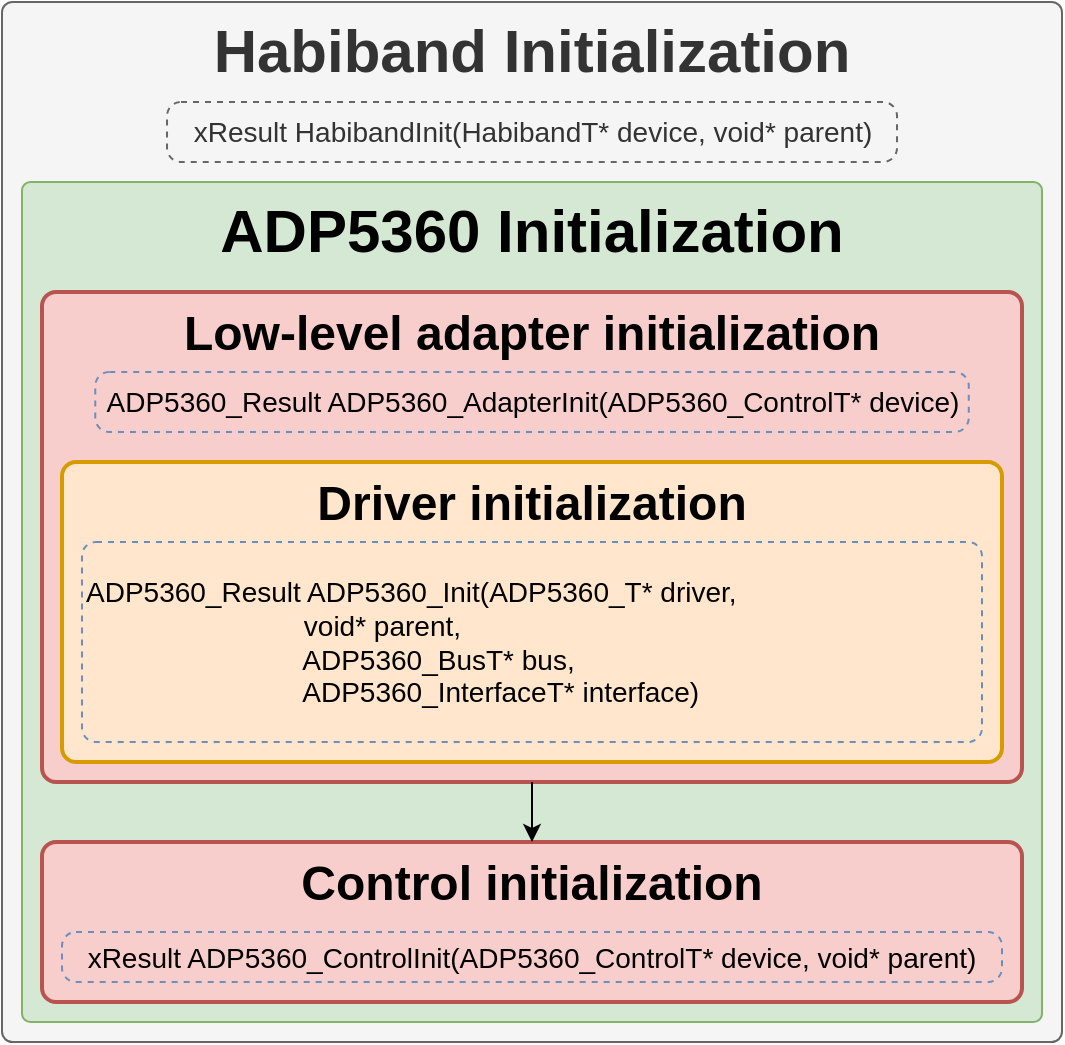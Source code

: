 <mxfile version="13.9.9" type="device" pages="3"><diagram id="EQhAou_zvEscubx9BsLe" name="Initialization"><mxGraphModel dx="2740" dy="806" grid="1" gridSize="10" guides="1" tooltips="1" connect="1" arrows="1" fold="1" page="1" pageScale="1" pageWidth="827" pageHeight="1169" math="0" shadow="0"><root><mxCell id="0"/><mxCell id="1" parent="0"/><mxCell id="_hWnO56F4UpI2ZuNk2tC-1" value="Habiband Initialization" style="rounded=1;whiteSpace=wrap;arcSize=1;verticalAlign=top;fontSize=30;fontStyle=1;fillColor=#f5f5f5;strokeColor=#666666;fontColor=#333333;" parent="1" vertex="1"><mxGeometry x="-1650" width="530" height="520" as="geometry"/></mxCell><mxCell id="_hWnO56F4UpI2ZuNk2tC-2" value="ADP5360 Initialization" style="rounded=1;whiteSpace=wrap;arcSize=1;verticalAlign=top;fontSize=30;fontStyle=1;fillColor=#d5e8d4;strokeColor=#82b366;" parent="1" vertex="1"><mxGeometry x="-1640" y="90" width="510" height="420" as="geometry"/></mxCell><mxCell id="Y1vOJ8Ac_sduP8sWqBSn-1" value="Low-level adapter initialization&#10;&#10;" style="rounded=1;whiteSpace=wrap;absoluteArcSize=1;arcSize=14;strokeWidth=2;fontSize=24;fillColor=#f8cecc;strokeColor=#b85450;verticalAlign=top;fontStyle=1;" parent="1" vertex="1"><mxGeometry x="-1630" y="145" width="490" height="245" as="geometry"/></mxCell><mxCell id="KhD2S0dpY6zqO7Lz2CO4-1" value="Control initialization" style="rounded=1;whiteSpace=wrap;absoluteArcSize=1;arcSize=14;strokeWidth=2;fontSize=24;verticalAlign=top;fontStyle=1;fillColor=#f8cecc;strokeColor=#b85450;" parent="1" vertex="1"><mxGeometry x="-1630" y="420" width="490" height="80" as="geometry"/></mxCell><mxCell id="KhD2S0dpY6zqO7Lz2CO4-43" value="" style="edgeStyle=orthogonalEdgeStyle;rounded=0;orthogonalLoop=1;jettySize=auto;html=1;fontSize=24;entryX=0.5;entryY=0;entryDx=0;entryDy=0;exitX=0.5;exitY=1;exitDx=0;exitDy=0;" parent="1" source="Y1vOJ8Ac_sduP8sWqBSn-1" target="KhD2S0dpY6zqO7Lz2CO4-1" edge="1"><mxGeometry relative="1" as="geometry"><mxPoint x="-1385" y="400" as="sourcePoint"/><mxPoint x="-1385.26" y="295" as="targetPoint"/></mxGeometry></mxCell><mxCell id="_hWnO56F4UpI2ZuNk2tC-3" value="ADP5360_Result ADP5360_AdapterInit(ADP5360_ControlT* device)" style="rounded=1;whiteSpace=wrap;absoluteArcSize=1;arcSize=14;strokeWidth=1;fontSize=14;strokeColor=#6c8ebf;verticalAlign=middle;fontStyle=0;dashed=1;fillColor=none;" parent="1" vertex="1"><mxGeometry x="-1603.37" y="185" width="436.75" height="30" as="geometry"/></mxCell><mxCell id="FeuQIylt7aei0ezsbY6D-1" value="Driver initialization" style="rounded=1;whiteSpace=wrap;absoluteArcSize=1;arcSize=14;strokeWidth=2;fontSize=24;fillColor=#ffe6cc;strokeColor=#d79b00;verticalAlign=top;fontStyle=1" parent="1" vertex="1"><mxGeometry x="-1620" y="230" width="470" height="150" as="geometry"/></mxCell><mxCell id="FeuQIylt7aei0ezsbY6D-3" value="ADP5360_Result ADP5360_Init(ADP5360_T* driver,&#10;                            void* parent,&#10;                            ADP5360_BusT* bus,&#10;                            ADP5360_InterfaceT* interface)" style="rounded=1;whiteSpace=wrap;absoluteArcSize=1;arcSize=14;strokeWidth=1;fontSize=14;strokeColor=#6c8ebf;verticalAlign=middle;fontStyle=0;align=left;dashed=1;fillColor=none;" parent="1" vertex="1"><mxGeometry x="-1610" y="270" width="450" height="100" as="geometry"/></mxCell><mxCell id="QV7YT_e7756RWsqJexwe-1" value="xResult HabibandInit(HabibandT* device, void* parent)" style="rounded=1;whiteSpace=wrap;absoluteArcSize=1;arcSize=14;strokeWidth=1;fontSize=14;verticalAlign=middle;fontStyle=0;dashed=1;strokeColor=#666666;fontColor=#333333;fillColor=none;" parent="1" vertex="1"><mxGeometry x="-1567.49" y="50" width="365" height="30" as="geometry"/></mxCell><mxCell id="QV7YT_e7756RWsqJexwe-3" value="xResult ADP5360_ControlInit(ADP5360_ControlT* device, void* parent)" style="rounded=1;whiteSpace=wrap;absoluteArcSize=1;arcSize=14;strokeWidth=1;fontSize=14;strokeColor=#6c8ebf;verticalAlign=middle;fontStyle=0;dashed=1;fillColor=none;" parent="1" vertex="1"><mxGeometry x="-1620" y="465" width="470" height="25" as="geometry"/></mxCell></root></mxGraphModel></diagram><diagram id="SISgFj5yGPxr0LMOMYaq" name="TimeSynchronization"><mxGraphModel dx="3567" dy="806" grid="1" gridSize="10" guides="1" tooltips="1" connect="1" arrows="1" fold="1" page="1" pageScale="1" pageWidth="827" pageHeight="1169" math="0" shadow="0"><root><mxCell id="MiS04i1zsp5ImYrdCkIp-0"/><mxCell id="MiS04i1zsp5ImYrdCkIp-1" parent="MiS04i1zsp5ImYrdCkIp-0"/><mxCell id="-2JEEyVmmZxHqqxkoihk-0" value="Habiband Time synchronization&#10;" style="rounded=1;whiteSpace=wrap;arcSize=1;verticalAlign=top;fontSize=30;fontStyle=1;fillColor=#f5f5f5;strokeColor=#666666;fontColor=#333333;" parent="MiS04i1zsp5ImYrdCkIp-1" vertex="1"><mxGeometry x="-2480" width="480" height="210" as="geometry"/></mxCell><mxCell id="-2JEEyVmmZxHqqxkoihk-1" value="ADP5360 Time synchronization" style="rounded=1;whiteSpace=wrap;absoluteArcSize=1;arcSize=1;strokeWidth=2;fillColor=#d5e8d4;strokeColor=#82b366;fontSize=24;verticalAlign=top;fontStyle=1" parent="MiS04i1zsp5ImYrdCkIp-1" vertex="1"><mxGeometry x="-2470" y="100" width="460" height="100" as="geometry"/></mxCell><mxCell id="-2JEEyVmmZxHqqxkoihk-3" value="void ADP5360_TimeSynchronization(ADP5360_ControlT* device)" style="rounded=1;whiteSpace=wrap;fontSize=14;strokeColor=#6c8ebf;fillColor=none;dashed=1;" parent="MiS04i1zsp5ImYrdCkIp-1" vertex="1"><mxGeometry x="-2455" y="145" width="430" height="35" as="geometry"/></mxCell><mxCell id="RIa0j5TN6eo4mWB5Yrzx-0" value="void HabibandTimeSynchronization(HabibandT* device)" style="rounded=1;whiteSpace=wrap;fontSize=14;strokeColor=#6c8ebf;fillColor=none;dashed=1;" parent="MiS04i1zsp5ImYrdCkIp-1" vertex="1"><mxGeometry x="-2455" y="50" width="430" height="35" as="geometry"/></mxCell></root></mxGraphModel></diagram><diagram id="pnfVOslRu5w8GlN3IZv4" name="Handler"><mxGraphModel dx="3567" dy="806" grid="1" gridSize="10" guides="1" tooltips="1" connect="1" arrows="1" fold="1" page="1" pageScale="1" pageWidth="827" pageHeight="1169" math="0" shadow="0"><root><mxCell id="DvjNjfBV08ft4x4Bhoxh-0"/><mxCell id="DvjNjfBV08ft4x4Bhoxh-1" parent="DvjNjfBV08ft4x4Bhoxh-0"/><mxCell id="l_MegelKVFdH6vKVnPw8-3" value="Habiband handler&#10;" style="rounded=1;whiteSpace=wrap;arcSize=1;verticalAlign=top;fontSize=30;fontStyle=1;fillColor=#f5f5f5;strokeColor=#666666;fontColor=#333333;" parent="DvjNjfBV08ft4x4Bhoxh-1" vertex="1"><mxGeometry x="-2481" width="470" height="520" as="geometry"/></mxCell><mxCell id="l_MegelKVFdH6vKVnPw8-4" value="ADP5360 handler" style="rounded=1;whiteSpace=wrap;absoluteArcSize=1;arcSize=1;strokeWidth=2;fillColor=#d5e8d4;strokeColor=#82b366;fontSize=24;verticalAlign=top;fontStyle=1" parent="DvjNjfBV08ft4x4Bhoxh-1" vertex="1"><mxGeometry x="-2471" y="100" width="450" height="410" as="geometry"/></mxCell><mxCell id="l_MegelKVFdH6vKVnPw8-5" value="void ADP5360_ControlHandler(ADP5360_ControlT* device)" style="rounded=1;whiteSpace=wrap;fontSize=14;strokeColor=#6c8ebf;fillColor=none;dashed=1;" parent="DvjNjfBV08ft4x4Bhoxh-1" vertex="1"><mxGeometry x="-2461" y="145" width="430" height="35" as="geometry"/></mxCell><mxCell id="l_MegelKVFdH6vKVnPw8-6" value="void HabibandControlHandler(HabibandT* device)" style="rounded=1;whiteSpace=wrap;fontSize=14;strokeColor=#6c8ebf;fillColor=none;dashed=1;" parent="DvjNjfBV08ft4x4Bhoxh-1" vertex="1"><mxGeometry x="-2461" y="50" width="430" height="35" as="geometry"/></mxCell><mxCell id="nKAvbLTGrYq55qucMs83-8" value="" style="edgeStyle=orthogonalEdgeStyle;rounded=0;orthogonalLoop=1;jettySize=auto;html=1;fontSize=10;" parent="DvjNjfBV08ft4x4Bhoxh-1" source="nKAvbLTGrYq55qucMs83-0" edge="1"><mxGeometry relative="1" as="geometry"><mxPoint x="-2246" y="270" as="targetPoint"/></mxGeometry></mxCell><mxCell id="nKAvbLTGrYq55qucMs83-0" value="ADP5360_UpdateTime == 0" style="rounded=1;whiteSpace=wrap;arcSize=1;fontSize=10;verticalAlign=top;fillColor=#f8cecc;strokeColor=#b85450;" parent="DvjNjfBV08ft4x4Bhoxh-1" vertex="1"><mxGeometry x="-2441" y="190" width="390" height="60" as="geometry"/></mxCell><mxCell id="nKAvbLTGrYq55qucMs83-9" value="" style="edgeStyle=orthogonalEdgeStyle;rounded=0;orthogonalLoop=1;jettySize=auto;html=1;fontSize=10;entryX=0.5;entryY=0;entryDx=0;entryDy=0;" parent="DvjNjfBV08ft4x4Bhoxh-1" source="nKAvbLTGrYq55qucMs83-1" target="nKAvbLTGrYq55qucMs83-4" edge="1"><mxGeometry relative="1" as="geometry"/></mxCell><mxCell id="nKAvbLTGrYq55qucMs83-1" value="Update params" style="rounded=1;whiteSpace=wrap;arcSize=1;fontSize=10;verticalAlign=top;fillColor=#f8cecc;strokeColor=#b85450;" parent="DvjNjfBV08ft4x4Bhoxh-1" vertex="1"><mxGeometry x="-2441" y="270" width="390" height="60" as="geometry"/></mxCell><mxCell id="nKAvbLTGrYq55qucMs83-2" value="ADP5360_Result ADP5360_UpdateData(ADP5360_T* driver)" style="rounded=1;whiteSpace=wrap;fontSize=10;strokeColor=#6c8ebf;fillColor=none;dashed=1;" parent="DvjNjfBV08ft4x4Bhoxh-1" vertex="1"><mxGeometry x="-2403.5" y="300" width="305" height="20" as="geometry"/></mxCell><mxCell id="nKAvbLTGrYq55qucMs83-3" value="LM2755_UpdateTime = device-&gt;Options.UpdateTime" style="rounded=1;whiteSpace=wrap;fontSize=10;strokeColor=#6c8ebf;fillColor=none;dashed=1;" parent="DvjNjfBV08ft4x4Bhoxh-1" vertex="1"><mxGeometry x="-2386" y="220" width="270" height="20" as="geometry"/></mxCell><mxCell id="nKAvbLTGrYq55qucMs83-12" style="edgeStyle=orthogonalEdgeStyle;rounded=0;orthogonalLoop=1;jettySize=auto;html=1;entryX=0.5;entryY=0;entryDx=0;entryDy=0;fontSize=10;" parent="DvjNjfBV08ft4x4Bhoxh-1" source="nKAvbLTGrYq55qucMs83-4" target="nKAvbLTGrYq55qucMs83-7" edge="1"><mxGeometry relative="1" as="geometry"/></mxCell><mxCell id="nKAvbLTGrYq55qucMs83-4" value="device-&gt;Driver.Battery.ChargeState != BATTERY_CHARGER_CHARGE_COMPLETE" style="rounded=1;whiteSpace=wrap;arcSize=1;fontSize=10;verticalAlign=middle;fillColor=#f8cecc;strokeColor=#b85450;" parent="DvjNjfBV08ft4x4Bhoxh-1" vertex="1"><mxGeometry x="-2441" y="350" width="390" height="30" as="geometry"/></mxCell><mxCell id="nKAvbLTGrYq55qucMs83-14" style="edgeStyle=orthogonalEdgeStyle;rounded=0;orthogonalLoop=1;jettySize=auto;html=1;entryX=0.5;entryY=0;entryDx=0;entryDy=0;fontSize=10;" parent="DvjNjfBV08ft4x4Bhoxh-1" source="nKAvbLTGrYq55qucMs83-7" target="nKAvbLTGrYq55qucMs83-13" edge="1"><mxGeometry relative="1" as="geometry"/></mxCell><mxCell id="nKAvbLTGrYq55qucMs83-7" value="!device-&gt;Driver.State.SwitchingIsEnable" style="rounded=1;whiteSpace=wrap;arcSize=1;fontSize=10;verticalAlign=middle;fillColor=#f8cecc;strokeColor=#b85450;" parent="DvjNjfBV08ft4x4Bhoxh-1" vertex="1"><mxGeometry x="-2441" y="400" width="390" height="30" as="geometry"/></mxCell><mxCell id="nKAvbLTGrYq55qucMs83-13" value="Enable switching state " style="rounded=1;whiteSpace=wrap;arcSize=1;fontSize=10;verticalAlign=middle;fillColor=#f8cecc;strokeColor=#b85450;" parent="DvjNjfBV08ft4x4Bhoxh-1" vertex="1"><mxGeometry x="-2441" y="450" width="390" height="30" as="geometry"/></mxCell></root></mxGraphModel></diagram></mxfile>